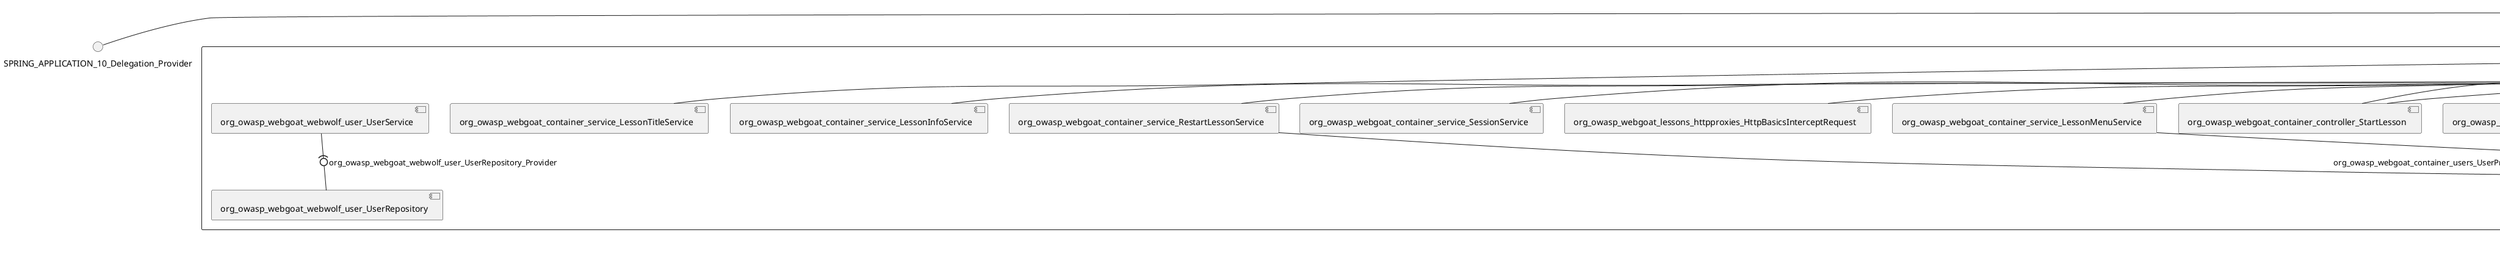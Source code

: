 @startuml
skinparam fixCircleLabelOverlapping true
skinparam componentStyle uml2
() SPRING_APPLICATION_10_Delegation_Provider
() SPRING_APPLICATION_11_Delegation_Provider
() SPRING_APPLICATION_12_Delegation_Provider
() SPRING_APPLICATION_13_Delegation_Provider
() SPRING_APPLICATION_14_Delegation_Provider
() SPRING_APPLICATION_15_Delegation_Provider
() SPRING_APPLICATION_16_Delegation_Provider
() SPRING_APPLICATION_2_Delegation_Provider
() SPRING_APPLICATION_3_Delegation_Provider
() SPRING_APPLICATION_4_Delegation_Provider
() SPRING_APPLICATION_5_Delegation_Provider
() SPRING_APPLICATION_6_Delegation_Provider
() SPRING_APPLICATION_7_Delegation_Provider
() SPRING_APPLICATION_8_Delegation_Provider
() SPRING_APPLICATION_9_Delegation_Provider
() SPRING_APPLICATION_BypassRestrictions_FieldRestrictions_POST_Delegation_Provider
() SPRING_APPLICATION_BypassRestrictions_frontendValidation_POST_Delegation_Provider
() SPRING_APPLICATION_ChromeDevTools_dummy_POST_Delegation_Provider
() SPRING_APPLICATION_ChromeDevTools_network_POST_Delegation_Provider
() SPRING_APPLICATION_CrossSiteScriptingStored_stored_xss_POST_Delegation_Provider
() SPRING_APPLICATION_CrossSiteScriptingStored_stored_xss_follow_up_POST_Delegation_Provider
() SPRING_APPLICATION_CrossSiteScripting_attack1_POST_Delegation_Provider
() SPRING_APPLICATION_CrossSiteScripting_attack3_POST_Delegation_Provider
() SPRING_APPLICATION_CrossSiteScripting_attack4_POST_Delegation_Provider
() SPRING_APPLICATION_CrossSiteScripting_attack5a_GET_Delegation_Provider
() SPRING_APPLICATION_CrossSiteScripting_attack6a_POST_Delegation_Provider
() SPRING_APPLICATION_CrossSiteScripting_dom_follow_up_POST_Delegation_Provider
() SPRING_APPLICATION_CrossSiteScripting_phone_home_xss_POST_Delegation_Provider
() SPRING_APPLICATION_CrossSiteScripting_quiz_GET_POST_Delegation_Provider
() SPRING_APPLICATION_Delegation_Provider
() SPRING_APPLICATION_GET_10_Delegation_Provider
() SPRING_APPLICATION_GET_11_Delegation_Provider
() SPRING_APPLICATION_GET_2_Delegation_Provider
() SPRING_APPLICATION_GET_3_Delegation_Provider
() SPRING_APPLICATION_GET_4_Delegation_Provider
() SPRING_APPLICATION_GET_5_Delegation_Provider
() SPRING_APPLICATION_GET_6_Delegation_Provider
() SPRING_APPLICATION_GET_7_Delegation_Provider
() SPRING_APPLICATION_GET_8_Delegation_Provider
() SPRING_APPLICATION_GET_9_Delegation_Provider
() SPRING_APPLICATION_GET_Delegation_Provider
() SPRING_APPLICATION_HtmlTampering_task_POST_Delegation_Provider
() SPRING_APPLICATION_HttpBasics_attack1_POST_Delegation_Provider
() SPRING_APPLICATION_HttpBasics_attack2_POST_Delegation_Provider
() SPRING_APPLICATION_IDOR_diff_attributes_POST_Delegation_Provider
() SPRING_APPLICATION_IDOR_login_POST_Delegation_Provider
() SPRING_APPLICATION_IDOR_profile_alt_path_POST_Delegation_Provider
() SPRING_APPLICATION_InsecureDeserialization_task_POST_Delegation_Provider
() SPRING_APPLICATION_InsecureLogin_Delegation_Provider
() SPRING_APPLICATION_JWT_decode_POST_Delegation_Provider
() SPRING_APPLICATION_JWT_jku_Delegation_Provider
() SPRING_APPLICATION_JWT_kid_Delegation_Provider
() SPRING_APPLICATION_JWT_quiz_GET_POST_Delegation_Provider
() SPRING_APPLICATION_JWT_refresh_Delegation_Provider
() SPRING_APPLICATION_JWT_secret_POST_Delegation_Provider
() SPRING_APPLICATION_JWT_votings_Delegation_Provider
() SPRING_APPLICATION_LogSpoofing_log_bleeding_POST_Delegation_Provider
() SPRING_APPLICATION_LogSpoofing_log_spoofing_POST_Delegation_Provider
() SPRING_APPLICATION_POST_10_Delegation_Provider
() SPRING_APPLICATION_POST_11_Delegation_Provider
() SPRING_APPLICATION_POST_12_Delegation_Provider
() SPRING_APPLICATION_POST_13_Delegation_Provider
() SPRING_APPLICATION_POST_14_Delegation_Provider
() SPRING_APPLICATION_POST_15_Delegation_Provider
() SPRING_APPLICATION_POST_16_Delegation_Provider
() SPRING_APPLICATION_POST_17_Delegation_Provider
() SPRING_APPLICATION_POST_18_Delegation_Provider
() SPRING_APPLICATION_POST_2_Delegation_Provider
() SPRING_APPLICATION_POST_3_Delegation_Provider
() SPRING_APPLICATION_POST_4_Delegation_Provider
() SPRING_APPLICATION_POST_5_Delegation_Provider
() SPRING_APPLICATION_POST_6_Delegation_Provider
() SPRING_APPLICATION_POST_7_Delegation_Provider
() SPRING_APPLICATION_POST_8_Delegation_Provider
() SPRING_APPLICATION_POST_9_Delegation_Provider
() SPRING_APPLICATION_POST_Delegation_Provider
() SPRING_APPLICATION_PUT_Delegation_Provider
() SPRING_APPLICATION_PasswordReset_ForgotPassword_create_password_reset_link_POST_Delegation_Provider
() SPRING_APPLICATION_PasswordReset_SecurityQuestions_POST_Delegation_Provider
() SPRING_APPLICATION_PasswordReset_reset_Delegation_Provider
() SPRING_APPLICATION_PasswordReset_simple_mail_reset_POST_Delegation_Provider
() SPRING_APPLICATION_PathTraversal_profile_picture_GET_Delegation_Provider
() SPRING_APPLICATION_PathTraversal_profile_picture_fix_GET_Delegation_Provider
() SPRING_APPLICATION_PathTraversal_profile_upload_POST_Delegation_Provider
() SPRING_APPLICATION_PathTraversal_profile_upload_fix_POST_Delegation_Provider
() SPRING_APPLICATION_PathTraversal_profile_upload_remove_user_input_POST_Delegation_Provider
() SPRING_APPLICATION_PathTraversal_random_POST_Delegation_Provider
() SPRING_APPLICATION_PathTraversal_random_picture_GET_Delegation_Provider
() SPRING_APPLICATION_PathTraversal_zip_slip_Delegation_Provider
() SPRING_APPLICATION_SSRF_task1_POST_Delegation_Provider
() SPRING_APPLICATION_SSRF_task2_POST_Delegation_Provider
() SPRING_APPLICATION_SecurePasswords_assignment_POST_Delegation_Provider
() SPRING_APPLICATION_SqlInjectionAdvanced_attack6a_POST_Delegation_Provider
() SPRING_APPLICATION_SqlInjectionAdvanced_attack6b_POST_Delegation_Provider
() SPRING_APPLICATION_SqlInjectionAdvanced_challenge_Login_POST_Delegation_Provider
() SPRING_APPLICATION_SqlInjectionAdvanced_challenge_PUT_Delegation_Provider
() SPRING_APPLICATION_SqlInjectionAdvanced_quiz_GET_POST_Delegation_Provider
() SPRING_APPLICATION_SqlInjectionMitigations_attack10a_POST_Delegation_Provider
() SPRING_APPLICATION_SqlInjectionMitigations_attack10b_POST_Delegation_Provider
() SPRING_APPLICATION_SqlInjectionMitigations_attack12a_POST_Delegation_Provider
() SPRING_APPLICATION_SqlInjectionMitigations_servers_GET_Delegation_Provider
() SPRING_APPLICATION_SqlInjection_assignment5a_POST_Delegation_Provider
() SPRING_APPLICATION_SqlInjection_assignment5b_POST_Delegation_Provider
() SPRING_APPLICATION_SqlInjection_attack10_POST_Delegation_Provider
() SPRING_APPLICATION_SqlInjection_attack2_POST_Delegation_Provider
() SPRING_APPLICATION_SqlInjection_attack3_POST_Delegation_Provider
() SPRING_APPLICATION_SqlInjection_attack4_POST_Delegation_Provider
() SPRING_APPLICATION_SqlInjection_attack5_POST_Delegation_Provider
() SPRING_APPLICATION_SqlInjection_attack8_POST_Delegation_Provider
() SPRING_APPLICATION_SqlInjection_attack9_POST_Delegation_Provider
() SPRING_APPLICATION_SqlOnlyInputValidationOnKeywords_attack_POST_Delegation_Provider
() SPRING_APPLICATION_SqlOnlyInputValidation_attack_POST_Delegation_Provider
() SPRING_APPLICATION_VulnerableComponents_attack1_POST_Delegation_Provider
() SPRING_APPLICATION_WebWolf_GET_Delegation_Provider
() SPRING_APPLICATION_WebWolf_landing_Delegation_Provider
() SPRING_APPLICATION_WebWolf_mail_Delegation_Provider
() SPRING_APPLICATION_challenge_1_POST_Delegation_Provider
() SPRING_APPLICATION_challenge_5_POST_Delegation_Provider
() SPRING_APPLICATION_challenge_7_Delegation_Provider
() SPRING_APPLICATION_challenge_8_Delegation_Provider
() SPRING_APPLICATION_challenge_logo_Delegation_Provider
() SPRING_APPLICATION_cia_quiz_GET_POST_Delegation_Provider
() SPRING_APPLICATION_clientSideFiltering_attack1_POST_Delegation_Provider
() SPRING_APPLICATION_clientSideFiltering_challenge_store_coupons_GET_Delegation_Provider
() SPRING_APPLICATION_clientSideFiltering_getItForFree_POST_Delegation_Provider
() SPRING_APPLICATION_clientSideFiltering_salaries_GET_Delegation_Provider
() SPRING_APPLICATION_crypto_encoding_basic_auth_POST_Delegation_Provider
() SPRING_APPLICATION_crypto_encoding_xor_POST_Delegation_Provider
() SPRING_APPLICATION_crypto_hashing_POST_Delegation_Provider
() SPRING_APPLICATION_crypto_secure_defaults_POST_Delegation_Provider
() SPRING_APPLICATION_crypto_signing_verify_POST_Delegation_Provider
() SPRING_APPLICATION_csrf_feedback_message_POST_Delegation_Provider
() SPRING_APPLICATION_csrf_review_POST_Delegation_Provider
() SPRING_APPLICATION_files_GET_Delegation_Provider
() SPRING_APPLICATION_fileupload_POST_Delegation_Provider
() SPRING_APPLICATION_jwt_Delegation_Provider
() SPRING_APPLICATION_landing_Delegation_Provider
() SPRING_APPLICATION_lesson_template_Delegation_Provider
() SPRING_APPLICATION_login_oauth_mvc_GET_Delegation_Provider
() SPRING_APPLICATION_mail_DELETE_GET_POST_Delegation_Provider
() SPRING_APPLICATION_register_mvc_POST_Delegation_Provider
() SPRING_APPLICATION_registration_GET_Delegation_Provider
() SPRING_APPLICATION_requests_GET_Delegation_Provider
() SPRING_APPLICATION_scoreboard_data_GET_Delegation_Provider
() SPRING_APPLICATION_server_directory_GET_Delegation_Provider
() SPRING_APPLICATION_service_debug_labels_mvc_Delegation_Provider
() SPRING_APPLICATION_service_lessonoverview_mvc_Delegation_Provider
() SPRING_APPLICATION_xxe_comments_GET_Delegation_Provider
rectangle System {
[org_owasp_webgoat_container_HammerHead] [[webgoat-webgoat.repository#_Sd4twmG_Ee-5mN5yDJq2sg]]
[org_owasp_webgoat_container_WebWolfRedirect] [[webgoat-webgoat.repository#_Sd4twmG_Ee-5mN5yDJq2sg]]
[org_owasp_webgoat_container_controller_StartLesson] [[webgoat-webgoat.repository#_Sd4twmG_Ee-5mN5yDJq2sg]]
[org_owasp_webgoat_container_controller_Welcome] [[webgoat-webgoat.repository#_Sd4twmG_Ee-5mN5yDJq2sg]]
[org_owasp_webgoat_container_i18n_PluginMessages_Provider] [[webgoat-webgoat.repository#_Sd4twmG_Ee-5mN5yDJq2sg]]
[org_owasp_webgoat_container_report_ReportCardController] [[webgoat-webgoat.repository#_Sd4twmG_Ee-5mN5yDJq2sg]]
[org_owasp_webgoat_container_service_EnvironmentService] [[webgoat-webgoat.repository#_Sd4twmG_Ee-5mN5yDJq2sg]]
[org_owasp_webgoat_container_service_HintService] [[webgoat-webgoat.repository#_Sd4twmG_Ee-5mN5yDJq2sg]]
[org_owasp_webgoat_container_service_LabelDebugService] [[webgoat-webgoat.repository#_Sd4twmG_Ee-5mN5yDJq2sg]]
[org_owasp_webgoat_container_service_LabelService] [[webgoat-webgoat.repository#_Sd4twmG_Ee-5mN5yDJq2sg]]
[org_owasp_webgoat_container_service_LessonInfoService] [[webgoat-webgoat.repository#_Sd4twmG_Ee-5mN5yDJq2sg]]
[org_owasp_webgoat_container_service_LessonMenuService] [[webgoat-webgoat.repository#_Sd4twmG_Ee-5mN5yDJq2sg]]
[org_owasp_webgoat_container_service_LessonProgressService] [[webgoat-webgoat.repository#_Sd4twmG_Ee-5mN5yDJq2sg]]
[org_owasp_webgoat_container_service_LessonTitleService] [[webgoat-webgoat.repository#_Sd4twmG_Ee-5mN5yDJq2sg]]
[org_owasp_webgoat_container_service_RestartLessonService] [[webgoat-webgoat.repository#_Sd4twmG_Ee-5mN5yDJq2sg]]
[org_owasp_webgoat_container_service_SessionService] [[webgoat-webgoat.repository#_Sd4twmG_Ee-5mN5yDJq2sg]]
[org_owasp_webgoat_container_session_UserSessionData_Provider] [[webgoat-webgoat.repository#_Sd4twmG_Ee-5mN5yDJq2sg]]
[org_owasp_webgoat_container_session_WebSession_Provider] [[webgoat-webgoat.repository#_Sd4twmG_Ee-5mN5yDJq2sg]]
[org_owasp_webgoat_container_users_RegistrationController] [[webgoat-webgoat.repository#_Sd4twmG_Ee-5mN5yDJq2sg]]
[org_owasp_webgoat_container_users_Scoreboard] [[webgoat-webgoat.repository#_Sd4twmG_Ee-5mN5yDJq2sg]]
[org_owasp_webgoat_container_users_UserProgressRepository] [[webgoat-webgoat.repository#_Sd4twmG_Ee-5mN5yDJq2sg]]
[org_owasp_webgoat_container_users_UserRepository] [[webgoat-webgoat.repository#_Sd4twmG_Ee-5mN5yDJq2sg]]
[org_owasp_webgoat_container_users_UserService] [[webgoat-webgoat.repository#_Sd4twmG_Ee-5mN5yDJq2sg]]
[org_owasp_webgoat_lessons_authbypass_VerifyAccount] [[webgoat-webgoat.repository#_Sd4twmG_Ee-5mN5yDJq2sg]]
[org_owasp_webgoat_lessons_bypassrestrictions_BypassRestrictionsFieldRestrictions] [[webgoat-webgoat.repository#_Sd4twmG_Ee-5mN5yDJq2sg]]
[org_owasp_webgoat_lessons_bypassrestrictions_BypassRestrictionsFrontendValidation] [[webgoat-webgoat.repository#_Sd4twmG_Ee-5mN5yDJq2sg]]
[org_owasp_webgoat_lessons_challenges_FlagController] [[webgoat-webgoat.repository#_Sd4twmG_Ee-5mN5yDJq2sg]]
[org_owasp_webgoat_lessons_challenges_challenge1_Assignment1] [[webgoat-webgoat.repository#_Sd4twmG_Ee-5mN5yDJq2sg]]
[org_owasp_webgoat_lessons_challenges_challenge1_ImageServlet] [[webgoat-webgoat.repository#_Sd4twmG_Ee-5mN5yDJq2sg]]
[org_owasp_webgoat_lessons_challenges_challenge5_Assignment5] [[webgoat-webgoat.repository#_Sd4twmG_Ee-5mN5yDJq2sg]]
[org_owasp_webgoat_lessons_challenges_challenge7_Assignment7] [[webgoat-webgoat.repository#_Sd4twmG_Ee-5mN5yDJq2sg]]
[org_owasp_webgoat_lessons_challenges_challenge8_Assignment8] [[webgoat-webgoat.repository#_Sd4twmG_Ee-5mN5yDJq2sg]]
[org_owasp_webgoat_lessons_chromedevtools_NetworkDummy] [[webgoat-webgoat.repository#_Sd4twmG_Ee-5mN5yDJq2sg]]
[org_owasp_webgoat_lessons_chromedevtools_NetworkLesson] [[webgoat-webgoat.repository#_Sd4twmG_Ee-5mN5yDJq2sg]]
[org_owasp_webgoat_lessons_cia_CIAQuiz] [[webgoat-webgoat.repository#_Sd4twmG_Ee-5mN5yDJq2sg]]
[org_owasp_webgoat_lessons_clientsidefiltering_ClientSideFilteringAssignment] [[webgoat-webgoat.repository#_Sd4twmG_Ee-5mN5yDJq2sg]]
[org_owasp_webgoat_lessons_clientsidefiltering_ClientSideFilteringFreeAssignment] [[webgoat-webgoat.repository#_Sd4twmG_Ee-5mN5yDJq2sg]]
[org_owasp_webgoat_lessons_clientsidefiltering_Salaries] [[webgoat-webgoat.repository#_Sd4twmG_Ee-5mN5yDJq2sg]]
[org_owasp_webgoat_lessons_clientsidefiltering_ShopEndpoint] [[webgoat-webgoat.repository#_Sd4twmG_Ee-5mN5yDJq2sg]]
[org_owasp_webgoat_lessons_cryptography_EncodingAssignment] [[webgoat-webgoat.repository#_Sd4twmG_Ee-5mN5yDJq2sg]]
[org_owasp_webgoat_lessons_cryptography_HashingAssignment] [[webgoat-webgoat.repository#_Sd4twmG_Ee-5mN5yDJq2sg]]
[org_owasp_webgoat_lessons_cryptography_SecureDefaultsAssignment] [[webgoat-webgoat.repository#_Sd4twmG_Ee-5mN5yDJq2sg]]
[org_owasp_webgoat_lessons_cryptography_SigningAssignment] [[webgoat-webgoat.repository#_Sd4twmG_Ee-5mN5yDJq2sg]]
[org_owasp_webgoat_lessons_cryptography_XOREncodingAssignment] [[webgoat-webgoat.repository#_Sd4twmG_Ee-5mN5yDJq2sg]]
[org_owasp_webgoat_lessons_csrf_CSRFConfirmFlag1] [[webgoat-webgoat.repository#_Sd4twmG_Ee-5mN5yDJq2sg]]
[org_owasp_webgoat_lessons_csrf_CSRFFeedback] [[webgoat-webgoat.repository#_Sd4twmG_Ee-5mN5yDJq2sg]]
[org_owasp_webgoat_lessons_csrf_CSRFGetFlag] [[webgoat-webgoat.repository#_Sd4twmG_Ee-5mN5yDJq2sg]]
[org_owasp_webgoat_lessons_csrf_CSRFLogin] [[webgoat-webgoat.repository#_Sd4twmG_Ee-5mN5yDJq2sg]]
[org_owasp_webgoat_lessons_csrf_ForgedReviews] [[webgoat-webgoat.repository#_Sd4twmG_Ee-5mN5yDJq2sg]]
[org_owasp_webgoat_lessons_csrf_ObjectMapper_Provider] [[webgoat-webgoat.repository#_Sd4twmG_Ee-5mN5yDJq2sg]]
[org_owasp_webgoat_lessons_deserialization_InsecureDeserializationTask] [[webgoat-webgoat.repository#_Sd4twmG_Ee-5mN5yDJq2sg]]
[org_owasp_webgoat_lessons_hijacksession_HijackSessionAssignment] [[webgoat-webgoat.repository#_Sd4twmG_Ee-5mN5yDJq2sg]]
[org_owasp_webgoat_lessons_hijacksession_cas_HijackSessionAuthenticationProvider] [[webgoat-webgoat.repository#_Sd4twmG_Ee-5mN5yDJq2sg]]
[org_owasp_webgoat_lessons_htmltampering_HtmlTamperingTask] [[webgoat-webgoat.repository#_Sd4twmG_Ee-5mN5yDJq2sg]]
[org_owasp_webgoat_lessons_httpbasics_HttpBasicsLesson] [[webgoat-webgoat.repository#_Sd4twmG_Ee-5mN5yDJq2sg]]
[org_owasp_webgoat_lessons_httpbasics_HttpBasicsQuiz] [[webgoat-webgoat.repository#_Sd4twmG_Ee-5mN5yDJq2sg]]
[org_owasp_webgoat_lessons_httpproxies_HttpBasicsInterceptRequest] [[webgoat-webgoat.repository#_Sd4twmG_Ee-5mN5yDJq2sg]]
[org_owasp_webgoat_lessons_idor_IDORDiffAttributes] [[webgoat-webgoat.repository#_Sd4twmG_Ee-5mN5yDJq2sg]]
[org_owasp_webgoat_lessons_idor_IDOREditOtherProfile] [[webgoat-webgoat.repository#_Sd4twmG_Ee-5mN5yDJq2sg]]
[org_owasp_webgoat_lessons_idor_IDORLogin] [[webgoat-webgoat.repository#_Sd4twmG_Ee-5mN5yDJq2sg]]
[org_owasp_webgoat_lessons_idor_IDORViewOtherProfile] [[webgoat-webgoat.repository#_Sd4twmG_Ee-5mN5yDJq2sg]]
[org_owasp_webgoat_lessons_idor_IDORViewOwnProfile] [[webgoat-webgoat.repository#_Sd4twmG_Ee-5mN5yDJq2sg]]
[org_owasp_webgoat_lessons_idor_IDORViewOwnProfileAltUrl] [[webgoat-webgoat.repository#_Sd4twmG_Ee-5mN5yDJq2sg]]
[org_owasp_webgoat_lessons_insecurelogin_InsecureLoginTask] [[webgoat-webgoat.repository#_Sd4twmG_Ee-5mN5yDJq2sg]]
[org_owasp_webgoat_lessons_jwt_JWTDecodeEndpoint] [[webgoat-webgoat.repository#_Sd4twmG_Ee-5mN5yDJq2sg]]
[org_owasp_webgoat_lessons_jwt_JWTQuiz] [[webgoat-webgoat.repository#_Sd4twmG_Ee-5mN5yDJq2sg]]
[org_owasp_webgoat_lessons_jwt_JWTRefreshEndpoint] [[webgoat-webgoat.repository#_Sd4twmG_Ee-5mN5yDJq2sg]]
[org_owasp_webgoat_lessons_jwt_JWTSecretKeyEndpoint] [[webgoat-webgoat.repository#_Sd4twmG_Ee-5mN5yDJq2sg]]
[org_owasp_webgoat_lessons_jwt_JWTVotesEndpoint] [[webgoat-webgoat.repository#_Sd4twmG_Ee-5mN5yDJq2sg]]
[org_owasp_webgoat_lessons_jwt_claimmisuse_JWTHeaderJKUEndpoint] [[webgoat-webgoat.repository#_Sd4twmG_Ee-5mN5yDJq2sg]]
[org_owasp_webgoat_lessons_jwt_claimmisuse_JWTHeaderKIDEndpoint] [[webgoat-webgoat.repository#_Sd4twmG_Ee-5mN5yDJq2sg]]
[org_owasp_webgoat_lessons_lessontemplate_SampleAttack] [[webgoat-webgoat.repository#_Sd4twmG_Ee-5mN5yDJq2sg]]
[org_owasp_webgoat_lessons_logging_LogBleedingTask] [[webgoat-webgoat.repository#_Sd4twmG_Ee-5mN5yDJq2sg]]
[org_owasp_webgoat_lessons_logging_LogSpoofingTask] [[webgoat-webgoat.repository#_Sd4twmG_Ee-5mN5yDJq2sg]]
[org_owasp_webgoat_lessons_missingac_MissingFunctionACHiddenMenus] [[webgoat-webgoat.repository#_Sd4twmG_Ee-5mN5yDJq2sg]]
[org_owasp_webgoat_lessons_missingac_MissingFunctionACUsers] [[webgoat-webgoat.repository#_Sd4twmG_Ee-5mN5yDJq2sg]]
[org_owasp_webgoat_lessons_missingac_MissingFunctionACYourHash] [[webgoat-webgoat.repository#_Sd4twmG_Ee-5mN5yDJq2sg]]
[org_owasp_webgoat_lessons_missingac_MissingFunctionACYourHashAdmin] [[webgoat-webgoat.repository#_Sd4twmG_Ee-5mN5yDJq2sg]]
[org_owasp_webgoat_lessons_passwordreset_QuestionsAssignment] [[webgoat-webgoat.repository#_Sd4twmG_Ee-5mN5yDJq2sg]]
[org_owasp_webgoat_lessons_passwordreset_ResetLinkAssignment] [[webgoat-webgoat.repository#_Sd4twmG_Ee-5mN5yDJq2sg]]
[org_owasp_webgoat_lessons_passwordreset_ResetLinkAssignmentForgotPassword] [[webgoat-webgoat.repository#_Sd4twmG_Ee-5mN5yDJq2sg]]
[org_owasp_webgoat_lessons_passwordreset_SecurityQuestionAssignment] [[webgoat-webgoat.repository#_Sd4twmG_Ee-5mN5yDJq2sg]]
[org_owasp_webgoat_lessons_passwordreset_SimpleMailAssignment] [[webgoat-webgoat.repository#_Sd4twmG_Ee-5mN5yDJq2sg]]
[org_owasp_webgoat_lessons_passwordreset_TriedQuestions] [[webgoat-webgoat.repository#_Sd4twmG_Ee-5mN5yDJq2sg]]
[org_owasp_webgoat_lessons_pathtraversal_ProfileUpload] [[webgoat-webgoat.repository#_Sd4twmG_Ee-5mN5yDJq2sg]]
[org_owasp_webgoat_lessons_pathtraversal_ProfileUploadFix] [[webgoat-webgoat.repository#_Sd4twmG_Ee-5mN5yDJq2sg]]
[org_owasp_webgoat_lessons_pathtraversal_ProfileUploadRemoveUserInput] [[webgoat-webgoat.repository#_Sd4twmG_Ee-5mN5yDJq2sg]]
[org_owasp_webgoat_lessons_pathtraversal_ProfileUploadRetrieval] [[webgoat-webgoat.repository#_Sd4twmG_Ee-5mN5yDJq2sg]]
[org_owasp_webgoat_lessons_pathtraversal_ProfileZipSlip] [[webgoat-webgoat.repository#_Sd4twmG_Ee-5mN5yDJq2sg]]
[org_owasp_webgoat_lessons_securepasswords_SecurePasswordsAssignment] [[webgoat-webgoat.repository#_Sd4twmG_Ee-5mN5yDJq2sg]]
[org_owasp_webgoat_lessons_spoofcookie_SpoofCookieAssignment] [[webgoat-webgoat.repository#_Sd4twmG_Ee-5mN5yDJq2sg]]
[org_owasp_webgoat_lessons_sqlinjection_advanced_SqlInjectionChallenge] [[webgoat-webgoat.repository#_Sd4twmG_Ee-5mN5yDJq2sg]]
[org_owasp_webgoat_lessons_sqlinjection_advanced_SqlInjectionChallengeLogin] [[webgoat-webgoat.repository#_Sd4twmG_Ee-5mN5yDJq2sg]]
[org_owasp_webgoat_lessons_sqlinjection_advanced_SqlInjectionLesson6a] [[webgoat-webgoat.repository#_Sd4twmG_Ee-5mN5yDJq2sg]]
[org_owasp_webgoat_lessons_sqlinjection_advanced_SqlInjectionLesson6b] [[webgoat-webgoat.repository#_Sd4twmG_Ee-5mN5yDJq2sg]]
[org_owasp_webgoat_lessons_sqlinjection_advanced_SqlInjectionQuiz] [[webgoat-webgoat.repository#_Sd4twmG_Ee-5mN5yDJq2sg]]
[org_owasp_webgoat_lessons_sqlinjection_introduction_SqlInjectionLesson10] [[webgoat-webgoat.repository#_Sd4twmG_Ee-5mN5yDJq2sg]]
[org_owasp_webgoat_lessons_sqlinjection_introduction_SqlInjectionLesson2] [[webgoat-webgoat.repository#_Sd4twmG_Ee-5mN5yDJq2sg]]
[org_owasp_webgoat_lessons_sqlinjection_introduction_SqlInjectionLesson3] [[webgoat-webgoat.repository#_Sd4twmG_Ee-5mN5yDJq2sg]]
[org_owasp_webgoat_lessons_sqlinjection_introduction_SqlInjectionLesson4] [[webgoat-webgoat.repository#_Sd4twmG_Ee-5mN5yDJq2sg]]
[org_owasp_webgoat_lessons_sqlinjection_introduction_SqlInjectionLesson5] [[webgoat-webgoat.repository#_Sd4twmG_Ee-5mN5yDJq2sg]]
[org_owasp_webgoat_lessons_sqlinjection_introduction_SqlInjectionLesson5a] [[webgoat-webgoat.repository#_Sd4twmG_Ee-5mN5yDJq2sg]]
[org_owasp_webgoat_lessons_sqlinjection_introduction_SqlInjectionLesson5b] [[webgoat-webgoat.repository#_Sd4twmG_Ee-5mN5yDJq2sg]]
[org_owasp_webgoat_lessons_sqlinjection_introduction_SqlInjectionLesson8] [[webgoat-webgoat.repository#_Sd4twmG_Ee-5mN5yDJq2sg]]
[org_owasp_webgoat_lessons_sqlinjection_introduction_SqlInjectionLesson9] [[webgoat-webgoat.repository#_Sd4twmG_Ee-5mN5yDJq2sg]]
[org_owasp_webgoat_lessons_sqlinjection_mitigation_Servers] [[webgoat-webgoat.repository#_Sd4twmG_Ee-5mN5yDJq2sg]]
[org_owasp_webgoat_lessons_sqlinjection_mitigation_SqlInjectionLesson10a] [[webgoat-webgoat.repository#_Sd4twmG_Ee-5mN5yDJq2sg]]
[org_owasp_webgoat_lessons_sqlinjection_mitigation_SqlInjectionLesson10b] [[webgoat-webgoat.repository#_Sd4twmG_Ee-5mN5yDJq2sg]]
[org_owasp_webgoat_lessons_sqlinjection_mitigation_SqlInjectionLesson13] [[webgoat-webgoat.repository#_Sd4twmG_Ee-5mN5yDJq2sg]]
[org_owasp_webgoat_lessons_sqlinjection_mitigation_SqlOnlyInputValidation] [[webgoat-webgoat.repository#_Sd4twmG_Ee-5mN5yDJq2sg]]
[org_owasp_webgoat_lessons_sqlinjection_mitigation_SqlOnlyInputValidationOnKeywords] [[webgoat-webgoat.repository#_Sd4twmG_Ee-5mN5yDJq2sg]]
[org_owasp_webgoat_lessons_ssrf_SSRFTask1] [[webgoat-webgoat.repository#_Sd4twmG_Ee-5mN5yDJq2sg]]
[org_owasp_webgoat_lessons_ssrf_SSRFTask2] [[webgoat-webgoat.repository#_Sd4twmG_Ee-5mN5yDJq2sg]]
[org_owasp_webgoat_lessons_vulnerablecomponents_VulnerableComponentsLesson] [[webgoat-webgoat.repository#_Sd4twmG_Ee-5mN5yDJq2sg]]
[org_owasp_webgoat_lessons_webwolfintroduction_LandingAssignment] [[webgoat-webgoat.repository#_Sd4twmG_Ee-5mN5yDJq2sg]]
[org_owasp_webgoat_lessons_webwolfintroduction_MailAssignment] [[webgoat-webgoat.repository#_Sd4twmG_Ee-5mN5yDJq2sg]]
[org_owasp_webgoat_lessons_xss_CrossSiteScriptingLesson1] [[webgoat-webgoat.repository#_Sd4twmG_Ee-5mN5yDJq2sg]]
[org_owasp_webgoat_lessons_xss_CrossSiteScriptingLesson3] [[webgoat-webgoat.repository#_Sd4twmG_Ee-5mN5yDJq2sg]]
[org_owasp_webgoat_lessons_xss_CrossSiteScriptingLesson4] [[webgoat-webgoat.repository#_Sd4twmG_Ee-5mN5yDJq2sg]]
[org_owasp_webgoat_lessons_xss_CrossSiteScriptingLesson5a] [[webgoat-webgoat.repository#_Sd4twmG_Ee-5mN5yDJq2sg]]
[org_owasp_webgoat_lessons_xss_CrossSiteScriptingLesson6a] [[webgoat-webgoat.repository#_Sd4twmG_Ee-5mN5yDJq2sg]]
[org_owasp_webgoat_lessons_xss_CrossSiteScriptingQuiz] [[webgoat-webgoat.repository#_Sd4twmG_Ee-5mN5yDJq2sg]]
[org_owasp_webgoat_lessons_xss_DOMCrossSiteScripting] [[webgoat-webgoat.repository#_Sd4twmG_Ee-5mN5yDJq2sg]]
[org_owasp_webgoat_lessons_xss_DOMCrossSiteScriptingVerifier] [[webgoat-webgoat.repository#_Sd4twmG_Ee-5mN5yDJq2sg]]
[org_owasp_webgoat_lessons_xss_stored_StoredCrossSiteScriptingVerifier] [[webgoat-webgoat.repository#_Sd4twmG_Ee-5mN5yDJq2sg]]
[org_owasp_webgoat_lessons_xss_stored_StoredXssComments] [[webgoat-webgoat.repository#_Sd4twmG_Ee-5mN5yDJq2sg]]
[org_owasp_webgoat_lessons_xxe_BlindSendFileAssignment] [[webgoat-webgoat.repository#_Sd4twmG_Ee-5mN5yDJq2sg]]
[org_owasp_webgoat_lessons_xxe_CommentsCache] [[webgoat-webgoat.repository#_Sd4twmG_Ee-5mN5yDJq2sg]]
[org_owasp_webgoat_lessons_xxe_CommentsEndpoint] [[webgoat-webgoat.repository#_Sd4twmG_Ee-5mN5yDJq2sg]]
[org_owasp_webgoat_lessons_xxe_ContentTypeAssignment] [[webgoat-webgoat.repository#_Sd4twmG_Ee-5mN5yDJq2sg]]
[org_owasp_webgoat_lessons_xxe_SimpleXXE] [[webgoat-webgoat.repository#_Sd4twmG_Ee-5mN5yDJq2sg]]
[org_owasp_webgoat_webwolf_FileServer] [[webgoat-webgoat.repository#_Sd4twmG_Ee-5mN5yDJq2sg]]
[org_owasp_webgoat_webwolf_jwt_JWTController] [[webgoat-webgoat.repository#_Sd4twmG_Ee-5mN5yDJq2sg]]
[org_owasp_webgoat_webwolf_mailbox_MailboxController] [[webgoat-webgoat.repository#_Sd4twmG_Ee-5mN5yDJq2sg]]
[org_owasp_webgoat_webwolf_mailbox_MailboxRepository] [[webgoat-webgoat.repository#_Sd4twmG_Ee-5mN5yDJq2sg]]
[org_owasp_webgoat_webwolf_requests_LandingPage] [[webgoat-webgoat.repository#_Sd4twmG_Ee-5mN5yDJq2sg]]
[org_owasp_webgoat_webwolf_requests_Requests] [[webgoat-webgoat.repository#_Sd4twmG_Ee-5mN5yDJq2sg]]
[org_owasp_webgoat_webwolf_user_UserRepository] [[webgoat-webgoat.repository#_Sd4twmG_Ee-5mN5yDJq2sg]]
[org_owasp_webgoat_webwolf_user_UserService] [[webgoat-webgoat.repository#_Sd4twmG_Ee-5mN5yDJq2sg]]
port SPRING_APPLICATION_10_Provider
SPRING_APPLICATION_10_Delegation_Provider - SPRING_APPLICATION_10_Provider
SPRING_APPLICATION_10_Provider - [org_owasp_webgoat_lessons_jwt_JWTSecretKeyEndpoint]
port SPRING_APPLICATION_11_Provider
SPRING_APPLICATION_11_Delegation_Provider - SPRING_APPLICATION_11_Provider
SPRING_APPLICATION_11_Provider - [org_owasp_webgoat_container_service_LessonTitleService]
port SPRING_APPLICATION_12_Provider
SPRING_APPLICATION_12_Delegation_Provider - SPRING_APPLICATION_12_Provider
SPRING_APPLICATION_12_Provider - [org_owasp_webgoat_lessons_cryptography_SigningAssignment]
port SPRING_APPLICATION_13_Provider
SPRING_APPLICATION_13_Delegation_Provider - SPRING_APPLICATION_13_Provider
SPRING_APPLICATION_13_Provider - [org_owasp_webgoat_lessons_cryptography_HashingAssignment]
port SPRING_APPLICATION_14_Provider
SPRING_APPLICATION_14_Delegation_Provider - SPRING_APPLICATION_14_Provider
SPRING_APPLICATION_14_Provider - [org_owasp_webgoat_container_service_LessonInfoService]
port SPRING_APPLICATION_15_Provider
SPRING_APPLICATION_15_Delegation_Provider - SPRING_APPLICATION_15_Provider
SPRING_APPLICATION_15_Provider - [org_owasp_webgoat_container_service_RestartLessonService]
port SPRING_APPLICATION_16_Provider
SPRING_APPLICATION_16_Delegation_Provider - SPRING_APPLICATION_16_Provider
SPRING_APPLICATION_16_Provider - [org_owasp_webgoat_container_service_SessionService]
port SPRING_APPLICATION_2_Provider
SPRING_APPLICATION_2_Delegation_Provider - SPRING_APPLICATION_2_Provider
SPRING_APPLICATION_2_Provider - [org_owasp_webgoat_container_service_LabelDebugService]
port SPRING_APPLICATION_3_Provider
SPRING_APPLICATION_3_Delegation_Provider - SPRING_APPLICATION_3_Provider
SPRING_APPLICATION_3_Provider - [org_owasp_webgoat_container_controller_StartLesson]
port SPRING_APPLICATION_4_Provider
SPRING_APPLICATION_4_Delegation_Provider - SPRING_APPLICATION_4_Provider
SPRING_APPLICATION_4_Provider - [org_owasp_webgoat_lessons_httpproxies_HttpBasicsInterceptRequest]
port SPRING_APPLICATION_5_Provider
SPRING_APPLICATION_5_Delegation_Provider - SPRING_APPLICATION_5_Provider
SPRING_APPLICATION_5_Provider - [org_owasp_webgoat_container_service_LessonMenuService]
port SPRING_APPLICATION_6_Provider
SPRING_APPLICATION_6_Delegation_Provider - SPRING_APPLICATION_6_Provider
SPRING_APPLICATION_6_Provider - [org_owasp_webgoat_lessons_xxe_SimpleXXE]
port SPRING_APPLICATION_7_Provider
SPRING_APPLICATION_7_Delegation_Provider - SPRING_APPLICATION_7_Provider
SPRING_APPLICATION_7_Provider - [org_owasp_webgoat_container_controller_StartLesson]
port SPRING_APPLICATION_8_Provider
SPRING_APPLICATION_8_Delegation_Provider - SPRING_APPLICATION_8_Provider
SPRING_APPLICATION_8_Provider - [org_owasp_webgoat_container_HammerHead]
port SPRING_APPLICATION_9_Provider
SPRING_APPLICATION_9_Delegation_Provider - SPRING_APPLICATION_9_Provider
SPRING_APPLICATION_9_Provider - [org_owasp_webgoat_webwolf_FileServer]
port SPRING_APPLICATION_BypassRestrictions_FieldRestrictions_POST_Provider
SPRING_APPLICATION_BypassRestrictions_FieldRestrictions_POST_Delegation_Provider - SPRING_APPLICATION_BypassRestrictions_FieldRestrictions_POST_Provider
SPRING_APPLICATION_BypassRestrictions_FieldRestrictions_POST_Provider - [org_owasp_webgoat_lessons_bypassrestrictions_BypassRestrictionsFieldRestrictions]
port SPRING_APPLICATION_BypassRestrictions_frontendValidation_POST_Provider
SPRING_APPLICATION_BypassRestrictions_frontendValidation_POST_Delegation_Provider - SPRING_APPLICATION_BypassRestrictions_frontendValidation_POST_Provider
SPRING_APPLICATION_BypassRestrictions_frontendValidation_POST_Provider - [org_owasp_webgoat_lessons_bypassrestrictions_BypassRestrictionsFrontendValidation]
port SPRING_APPLICATION_ChromeDevTools_dummy_POST_Provider
SPRING_APPLICATION_ChromeDevTools_dummy_POST_Delegation_Provider - SPRING_APPLICATION_ChromeDevTools_dummy_POST_Provider
SPRING_APPLICATION_ChromeDevTools_dummy_POST_Provider - [org_owasp_webgoat_lessons_chromedevtools_NetworkDummy]
port SPRING_APPLICATION_ChromeDevTools_network_POST_Provider
SPRING_APPLICATION_ChromeDevTools_network_POST_Delegation_Provider - SPRING_APPLICATION_ChromeDevTools_network_POST_Provider
SPRING_APPLICATION_ChromeDevTools_network_POST_Provider - [org_owasp_webgoat_lessons_chromedevtools_NetworkLesson]
port SPRING_APPLICATION_CrossSiteScriptingStored_stored_xss_POST_Provider
SPRING_APPLICATION_CrossSiteScriptingStored_stored_xss_POST_Delegation_Provider - SPRING_APPLICATION_CrossSiteScriptingStored_stored_xss_POST_Provider
SPRING_APPLICATION_CrossSiteScriptingStored_stored_xss_POST_Provider - [org_owasp_webgoat_lessons_xss_stored_StoredXssComments]
port SPRING_APPLICATION_CrossSiteScriptingStored_stored_xss_follow_up_POST_Provider
SPRING_APPLICATION_CrossSiteScriptingStored_stored_xss_follow_up_POST_Delegation_Provider - SPRING_APPLICATION_CrossSiteScriptingStored_stored_xss_follow_up_POST_Provider
SPRING_APPLICATION_CrossSiteScriptingStored_stored_xss_follow_up_POST_Provider - [org_owasp_webgoat_lessons_xss_stored_StoredCrossSiteScriptingVerifier]
port SPRING_APPLICATION_CrossSiteScripting_attack1_POST_Provider
SPRING_APPLICATION_CrossSiteScripting_attack1_POST_Delegation_Provider - SPRING_APPLICATION_CrossSiteScripting_attack1_POST_Provider
SPRING_APPLICATION_CrossSiteScripting_attack1_POST_Provider - [org_owasp_webgoat_lessons_xss_CrossSiteScriptingLesson1]
port SPRING_APPLICATION_CrossSiteScripting_attack3_POST_Provider
SPRING_APPLICATION_CrossSiteScripting_attack3_POST_Delegation_Provider - SPRING_APPLICATION_CrossSiteScripting_attack3_POST_Provider
SPRING_APPLICATION_CrossSiteScripting_attack3_POST_Provider - [org_owasp_webgoat_lessons_xss_CrossSiteScriptingLesson3]
port SPRING_APPLICATION_CrossSiteScripting_attack4_POST_Provider
SPRING_APPLICATION_CrossSiteScripting_attack4_POST_Delegation_Provider - SPRING_APPLICATION_CrossSiteScripting_attack4_POST_Provider
SPRING_APPLICATION_CrossSiteScripting_attack4_POST_Provider - [org_owasp_webgoat_lessons_xss_CrossSiteScriptingLesson4]
port SPRING_APPLICATION_CrossSiteScripting_attack5a_GET_Provider
SPRING_APPLICATION_CrossSiteScripting_attack5a_GET_Delegation_Provider - SPRING_APPLICATION_CrossSiteScripting_attack5a_GET_Provider
SPRING_APPLICATION_CrossSiteScripting_attack5a_GET_Provider - [org_owasp_webgoat_lessons_xss_CrossSiteScriptingLesson5a]
port SPRING_APPLICATION_CrossSiteScripting_attack6a_POST_Provider
SPRING_APPLICATION_CrossSiteScripting_attack6a_POST_Delegation_Provider - SPRING_APPLICATION_CrossSiteScripting_attack6a_POST_Provider
SPRING_APPLICATION_CrossSiteScripting_attack6a_POST_Provider - [org_owasp_webgoat_lessons_xss_CrossSiteScriptingLesson6a]
port SPRING_APPLICATION_CrossSiteScripting_dom_follow_up_POST_Provider
SPRING_APPLICATION_CrossSiteScripting_dom_follow_up_POST_Delegation_Provider - SPRING_APPLICATION_CrossSiteScripting_dom_follow_up_POST_Provider
SPRING_APPLICATION_CrossSiteScripting_dom_follow_up_POST_Provider - [org_owasp_webgoat_lessons_xss_DOMCrossSiteScriptingVerifier]
port SPRING_APPLICATION_CrossSiteScripting_phone_home_xss_POST_Provider
SPRING_APPLICATION_CrossSiteScripting_phone_home_xss_POST_Delegation_Provider - SPRING_APPLICATION_CrossSiteScripting_phone_home_xss_POST_Provider
SPRING_APPLICATION_CrossSiteScripting_phone_home_xss_POST_Provider - [org_owasp_webgoat_lessons_xss_DOMCrossSiteScripting]
port SPRING_APPLICATION_CrossSiteScripting_quiz_GET_POST_Provider
SPRING_APPLICATION_CrossSiteScripting_quiz_GET_POST_Delegation_Provider - SPRING_APPLICATION_CrossSiteScripting_quiz_GET_POST_Provider
SPRING_APPLICATION_CrossSiteScripting_quiz_GET_POST_Provider - [org_owasp_webgoat_lessons_xss_CrossSiteScriptingQuiz]
port SPRING_APPLICATION_Provider
SPRING_APPLICATION_Delegation_Provider - SPRING_APPLICATION_Provider
SPRING_APPLICATION_Provider - [org_owasp_webgoat_lessons_cryptography_HashingAssignment]
port SPRING_APPLICATION_GET_10_Provider
SPRING_APPLICATION_GET_10_Delegation_Provider - SPRING_APPLICATION_GET_10_Provider
SPRING_APPLICATION_GET_10_Provider - [org_owasp_webgoat_container_controller_Welcome]
port SPRING_APPLICATION_GET_11_Provider
SPRING_APPLICATION_GET_11_Delegation_Provider - SPRING_APPLICATION_GET_11_Provider
SPRING_APPLICATION_GET_11_Provider - [org_owasp_webgoat_lessons_spoofcookie_SpoofCookieAssignment]
port SPRING_APPLICATION_GET_2_Provider
SPRING_APPLICATION_GET_2_Delegation_Provider - SPRING_APPLICATION_GET_2_Provider
SPRING_APPLICATION_GET_2_Provider - [org_owasp_webgoat_lessons_missingac_MissingFunctionACUsers]
port SPRING_APPLICATION_GET_3_Provider
SPRING_APPLICATION_GET_3_Delegation_Provider - SPRING_APPLICATION_GET_3_Provider
SPRING_APPLICATION_GET_3_Provider - [org_owasp_webgoat_container_report_ReportCardController]
port SPRING_APPLICATION_GET_4_Provider
SPRING_APPLICATION_GET_4_Delegation_Provider - SPRING_APPLICATION_GET_4_Provider
SPRING_APPLICATION_GET_4_Provider - [org_owasp_webgoat_lessons_cryptography_EncodingAssignment]
port SPRING_APPLICATION_GET_5_Provider
SPRING_APPLICATION_GET_5_Delegation_Provider - SPRING_APPLICATION_GET_5_Provider
SPRING_APPLICATION_GET_5_Provider - [org_owasp_webgoat_lessons_idor_IDORViewOwnProfile]
port SPRING_APPLICATION_GET_6_Provider
SPRING_APPLICATION_GET_6_Delegation_Provider - SPRING_APPLICATION_GET_6_Provider
SPRING_APPLICATION_GET_6_Provider - [org_owasp_webgoat_container_service_LabelService]
port SPRING_APPLICATION_GET_7_Provider
SPRING_APPLICATION_GET_7_Delegation_Provider - SPRING_APPLICATION_GET_7_Provider
SPRING_APPLICATION_GET_7_Provider - [org_owasp_webgoat_lessons_idor_IDORViewOtherProfile]
port SPRING_APPLICATION_GET_8_Provider
SPRING_APPLICATION_GET_8_Delegation_Provider - SPRING_APPLICATION_GET_8_Provider
SPRING_APPLICATION_GET_8_Provider - [org_owasp_webgoat_lessons_xss_stored_StoredXssComments]
port SPRING_APPLICATION_GET_9_Provider
SPRING_APPLICATION_GET_9_Delegation_Provider - SPRING_APPLICATION_GET_9_Provider
SPRING_APPLICATION_GET_9_Provider - [org_owasp_webgoat_container_service_HintService]
port SPRING_APPLICATION_GET_Provider
SPRING_APPLICATION_GET_Delegation_Provider - SPRING_APPLICATION_GET_Provider
SPRING_APPLICATION_GET_Provider - [org_owasp_webgoat_lessons_csrf_ForgedReviews]
port SPRING_APPLICATION_HtmlTampering_task_POST_Provider
SPRING_APPLICATION_HtmlTampering_task_POST_Delegation_Provider - SPRING_APPLICATION_HtmlTampering_task_POST_Provider
SPRING_APPLICATION_HtmlTampering_task_POST_Provider - [org_owasp_webgoat_lessons_htmltampering_HtmlTamperingTask]
port SPRING_APPLICATION_HttpBasics_attack1_POST_Provider
SPRING_APPLICATION_HttpBasics_attack1_POST_Delegation_Provider - SPRING_APPLICATION_HttpBasics_attack1_POST_Provider
SPRING_APPLICATION_HttpBasics_attack1_POST_Provider - [org_owasp_webgoat_lessons_httpbasics_HttpBasicsLesson]
port SPRING_APPLICATION_HttpBasics_attack2_POST_Provider
SPRING_APPLICATION_HttpBasics_attack2_POST_Delegation_Provider - SPRING_APPLICATION_HttpBasics_attack2_POST_Provider
SPRING_APPLICATION_HttpBasics_attack2_POST_Provider - [org_owasp_webgoat_lessons_httpbasics_HttpBasicsQuiz]
port SPRING_APPLICATION_IDOR_diff_attributes_POST_Provider
SPRING_APPLICATION_IDOR_diff_attributes_POST_Delegation_Provider - SPRING_APPLICATION_IDOR_diff_attributes_POST_Provider
SPRING_APPLICATION_IDOR_diff_attributes_POST_Provider - [org_owasp_webgoat_lessons_idor_IDORDiffAttributes]
port SPRING_APPLICATION_IDOR_login_POST_Provider
SPRING_APPLICATION_IDOR_login_POST_Delegation_Provider - SPRING_APPLICATION_IDOR_login_POST_Provider
SPRING_APPLICATION_IDOR_login_POST_Provider - [org_owasp_webgoat_lessons_idor_IDORLogin]
port SPRING_APPLICATION_IDOR_profile_alt_path_POST_Provider
SPRING_APPLICATION_IDOR_profile_alt_path_POST_Delegation_Provider - SPRING_APPLICATION_IDOR_profile_alt_path_POST_Provider
SPRING_APPLICATION_IDOR_profile_alt_path_POST_Provider - [org_owasp_webgoat_lessons_idor_IDORViewOwnProfileAltUrl]
port SPRING_APPLICATION_InsecureDeserialization_task_POST_Provider
SPRING_APPLICATION_InsecureDeserialization_task_POST_Delegation_Provider - SPRING_APPLICATION_InsecureDeserialization_task_POST_Provider
SPRING_APPLICATION_InsecureDeserialization_task_POST_Provider - [org_owasp_webgoat_lessons_deserialization_InsecureDeserializationTask]
port SPRING_APPLICATION_InsecureLogin_Provider
SPRING_APPLICATION_InsecureLogin_Delegation_Provider - SPRING_APPLICATION_InsecureLogin_Provider
SPRING_APPLICATION_InsecureLogin_Provider - [org_owasp_webgoat_lessons_insecurelogin_InsecureLoginTask]
port SPRING_APPLICATION_JWT_decode_POST_Provider
SPRING_APPLICATION_JWT_decode_POST_Delegation_Provider - SPRING_APPLICATION_JWT_decode_POST_Provider
SPRING_APPLICATION_JWT_decode_POST_Provider - [org_owasp_webgoat_lessons_jwt_JWTDecodeEndpoint]
port SPRING_APPLICATION_JWT_jku_Provider
SPRING_APPLICATION_JWT_jku_Delegation_Provider - SPRING_APPLICATION_JWT_jku_Provider
SPRING_APPLICATION_JWT_jku_Provider - [org_owasp_webgoat_lessons_jwt_claimmisuse_JWTHeaderJKUEndpoint]
port SPRING_APPLICATION_JWT_kid_Provider
SPRING_APPLICATION_JWT_kid_Delegation_Provider - SPRING_APPLICATION_JWT_kid_Provider
SPRING_APPLICATION_JWT_kid_Provider - [org_owasp_webgoat_lessons_jwt_claimmisuse_JWTHeaderKIDEndpoint]
port SPRING_APPLICATION_JWT_quiz_GET_POST_Provider
SPRING_APPLICATION_JWT_quiz_GET_POST_Delegation_Provider - SPRING_APPLICATION_JWT_quiz_GET_POST_Provider
SPRING_APPLICATION_JWT_quiz_GET_POST_Provider - [org_owasp_webgoat_lessons_jwt_JWTQuiz]
port SPRING_APPLICATION_JWT_refresh_Provider
SPRING_APPLICATION_JWT_refresh_Delegation_Provider - SPRING_APPLICATION_JWT_refresh_Provider
SPRING_APPLICATION_JWT_refresh_Provider - [org_owasp_webgoat_lessons_jwt_JWTRefreshEndpoint]
port SPRING_APPLICATION_JWT_secret_POST_Provider
SPRING_APPLICATION_JWT_secret_POST_Delegation_Provider - SPRING_APPLICATION_JWT_secret_POST_Provider
SPRING_APPLICATION_JWT_secret_POST_Provider - [org_owasp_webgoat_lessons_jwt_JWTSecretKeyEndpoint]
port SPRING_APPLICATION_JWT_votings_Provider
SPRING_APPLICATION_JWT_votings_Delegation_Provider - SPRING_APPLICATION_JWT_votings_Provider
SPRING_APPLICATION_JWT_votings_Provider - [org_owasp_webgoat_lessons_jwt_JWTVotesEndpoint]
port SPRING_APPLICATION_LogSpoofing_log_bleeding_POST_Provider
SPRING_APPLICATION_LogSpoofing_log_bleeding_POST_Delegation_Provider - SPRING_APPLICATION_LogSpoofing_log_bleeding_POST_Provider
SPRING_APPLICATION_LogSpoofing_log_bleeding_POST_Provider - [org_owasp_webgoat_lessons_logging_LogBleedingTask]
port SPRING_APPLICATION_LogSpoofing_log_spoofing_POST_Provider
SPRING_APPLICATION_LogSpoofing_log_spoofing_POST_Delegation_Provider - SPRING_APPLICATION_LogSpoofing_log_spoofing_POST_Provider
SPRING_APPLICATION_LogSpoofing_log_spoofing_POST_Provider - [org_owasp_webgoat_lessons_logging_LogSpoofingTask]
port SPRING_APPLICATION_POST_10_Provider
SPRING_APPLICATION_POST_10_Delegation_Provider - SPRING_APPLICATION_POST_10_Provider
SPRING_APPLICATION_POST_10_Provider - [org_owasp_webgoat_lessons_chromedevtools_NetworkLesson]
port SPRING_APPLICATION_POST_11_Provider
SPRING_APPLICATION_POST_11_Delegation_Provider - SPRING_APPLICATION_POST_11_Provider
SPRING_APPLICATION_POST_11_Provider - [org_owasp_webgoat_lessons_missingac_MissingFunctionACYourHash]
port SPRING_APPLICATION_POST_12_Provider
SPRING_APPLICATION_POST_12_Delegation_Provider - SPRING_APPLICATION_POST_12_Provider
SPRING_APPLICATION_POST_12_Provider - [org_owasp_webgoat_lessons_passwordreset_QuestionsAssignment]
port SPRING_APPLICATION_POST_13_Provider
SPRING_APPLICATION_POST_13_Delegation_Provider - SPRING_APPLICATION_POST_13_Provider
SPRING_APPLICATION_POST_13_Provider - [org_owasp_webgoat_lessons_csrf_CSRFLogin]
port SPRING_APPLICATION_POST_14_Provider
SPRING_APPLICATION_POST_14_Delegation_Provider - SPRING_APPLICATION_POST_14_Provider
SPRING_APPLICATION_POST_14_Provider - [org_owasp_webgoat_lessons_missingac_MissingFunctionACUsers]
port SPRING_APPLICATION_POST_15_Provider
SPRING_APPLICATION_POST_15_Delegation_Provider - SPRING_APPLICATION_POST_15_Provider
SPRING_APPLICATION_POST_15_Provider - [org_owasp_webgoat_lessons_challenges_FlagController]
port SPRING_APPLICATION_POST_16_Provider
SPRING_APPLICATION_POST_16_Delegation_Provider - SPRING_APPLICATION_POST_16_Provider
SPRING_APPLICATION_POST_16_Provider - [org_owasp_webgoat_lessons_xxe_ContentTypeAssignment]
port SPRING_APPLICATION_POST_17_Provider
SPRING_APPLICATION_POST_17_Delegation_Provider - SPRING_APPLICATION_POST_17_Provider
SPRING_APPLICATION_POST_17_Provider - [org_owasp_webgoat_lessons_xxe_SimpleXXE]
port SPRING_APPLICATION_POST_18_Provider
SPRING_APPLICATION_POST_18_Delegation_Provider - SPRING_APPLICATION_POST_18_Provider
SPRING_APPLICATION_POST_18_Provider - [org_owasp_webgoat_lessons_missingac_MissingFunctionACHiddenMenus]
port SPRING_APPLICATION_POST_2_Provider
SPRING_APPLICATION_POST_2_Delegation_Provider - SPRING_APPLICATION_POST_2_Provider
SPRING_APPLICATION_POST_2_Provider - [org_owasp_webgoat_lessons_spoofcookie_SpoofCookieAssignment]
port SPRING_APPLICATION_POST_3_Provider
SPRING_APPLICATION_POST_3_Delegation_Provider - SPRING_APPLICATION_POST_3_Provider
SPRING_APPLICATION_POST_3_Provider - [org_owasp_webgoat_lessons_xxe_BlindSendFileAssignment]
port SPRING_APPLICATION_POST_4_Provider
SPRING_APPLICATION_POST_4_Delegation_Provider - SPRING_APPLICATION_POST_4_Provider
SPRING_APPLICATION_POST_4_Provider - [org_owasp_webgoat_lessons_csrf_CSRFFeedback]
port SPRING_APPLICATION_POST_5_Provider
SPRING_APPLICATION_POST_5_Delegation_Provider - SPRING_APPLICATION_POST_5_Provider
SPRING_APPLICATION_POST_5_Provider - [org_owasp_webgoat_lessons_hijacksession_HijackSessionAssignment]
port SPRING_APPLICATION_POST_6_Provider
SPRING_APPLICATION_POST_6_Delegation_Provider - SPRING_APPLICATION_POST_6_Provider
SPRING_APPLICATION_POST_6_Provider - [org_owasp_webgoat_lessons_authbypass_VerifyAccount]
port SPRING_APPLICATION_POST_7_Provider
SPRING_APPLICATION_POST_7_Delegation_Provider - SPRING_APPLICATION_POST_7_Provider
SPRING_APPLICATION_POST_7_Provider - [org_owasp_webgoat_lessons_missingac_MissingFunctionACYourHashAdmin]
port SPRING_APPLICATION_POST_8_Provider
SPRING_APPLICATION_POST_8_Delegation_Provider - SPRING_APPLICATION_POST_8_Provider
SPRING_APPLICATION_POST_8_Provider - [org_owasp_webgoat_lessons_passwordreset_SimpleMailAssignment]
port SPRING_APPLICATION_POST_9_Provider
SPRING_APPLICATION_POST_9_Delegation_Provider - SPRING_APPLICATION_POST_9_Provider
SPRING_APPLICATION_POST_9_Provider - [org_owasp_webgoat_lessons_csrf_CSRFConfirmFlag1]
port SPRING_APPLICATION_POST_Provider
SPRING_APPLICATION_POST_Delegation_Provider - SPRING_APPLICATION_POST_Provider
SPRING_APPLICATION_POST_Provider - [org_owasp_webgoat_lessons_csrf_CSRFGetFlag]
port SPRING_APPLICATION_PUT_Provider
SPRING_APPLICATION_PUT_Delegation_Provider - SPRING_APPLICATION_PUT_Provider
SPRING_APPLICATION_PUT_Provider - [org_owasp_webgoat_lessons_idor_IDOREditOtherProfile]
port SPRING_APPLICATION_PasswordReset_ForgotPassword_create_password_reset_link_POST_Provider
SPRING_APPLICATION_PasswordReset_ForgotPassword_create_password_reset_link_POST_Delegation_Provider - SPRING_APPLICATION_PasswordReset_ForgotPassword_create_password_reset_link_POST_Provider
SPRING_APPLICATION_PasswordReset_ForgotPassword_create_password_reset_link_POST_Provider - [org_owasp_webgoat_lessons_passwordreset_ResetLinkAssignmentForgotPassword]
port SPRING_APPLICATION_PasswordReset_SecurityQuestions_POST_Provider
SPRING_APPLICATION_PasswordReset_SecurityQuestions_POST_Delegation_Provider - SPRING_APPLICATION_PasswordReset_SecurityQuestions_POST_Provider
SPRING_APPLICATION_PasswordReset_SecurityQuestions_POST_Provider - [org_owasp_webgoat_lessons_passwordreset_SecurityQuestionAssignment]
port SPRING_APPLICATION_PasswordReset_reset_Provider
SPRING_APPLICATION_PasswordReset_reset_Delegation_Provider - SPRING_APPLICATION_PasswordReset_reset_Provider
SPRING_APPLICATION_PasswordReset_reset_Provider - [org_owasp_webgoat_lessons_passwordreset_ResetLinkAssignment]
port SPRING_APPLICATION_PasswordReset_simple_mail_reset_POST_Provider
SPRING_APPLICATION_PasswordReset_simple_mail_reset_POST_Delegation_Provider - SPRING_APPLICATION_PasswordReset_simple_mail_reset_POST_Provider
SPRING_APPLICATION_PasswordReset_simple_mail_reset_POST_Provider - [org_owasp_webgoat_lessons_passwordreset_SimpleMailAssignment]
port SPRING_APPLICATION_PathTraversal_profile_picture_GET_Provider
SPRING_APPLICATION_PathTraversal_profile_picture_GET_Delegation_Provider - SPRING_APPLICATION_PathTraversal_profile_picture_GET_Provider
SPRING_APPLICATION_PathTraversal_profile_picture_GET_Provider - [org_owasp_webgoat_lessons_pathtraversal_ProfileUpload]
port SPRING_APPLICATION_PathTraversal_profile_picture_fix_GET_Provider
SPRING_APPLICATION_PathTraversal_profile_picture_fix_GET_Delegation_Provider - SPRING_APPLICATION_PathTraversal_profile_picture_fix_GET_Provider
SPRING_APPLICATION_PathTraversal_profile_picture_fix_GET_Provider - [org_owasp_webgoat_lessons_pathtraversal_ProfileUploadFix]
port SPRING_APPLICATION_PathTraversal_profile_upload_POST_Provider
SPRING_APPLICATION_PathTraversal_profile_upload_POST_Delegation_Provider - SPRING_APPLICATION_PathTraversal_profile_upload_POST_Provider
SPRING_APPLICATION_PathTraversal_profile_upload_POST_Provider - [org_owasp_webgoat_lessons_pathtraversal_ProfileUpload]
port SPRING_APPLICATION_PathTraversal_profile_upload_fix_POST_Provider
SPRING_APPLICATION_PathTraversal_profile_upload_fix_POST_Delegation_Provider - SPRING_APPLICATION_PathTraversal_profile_upload_fix_POST_Provider
SPRING_APPLICATION_PathTraversal_profile_upload_fix_POST_Provider - [org_owasp_webgoat_lessons_pathtraversal_ProfileUploadFix]
port SPRING_APPLICATION_PathTraversal_profile_upload_remove_user_input_POST_Provider
SPRING_APPLICATION_PathTraversal_profile_upload_remove_user_input_POST_Delegation_Provider - SPRING_APPLICATION_PathTraversal_profile_upload_remove_user_input_POST_Provider
SPRING_APPLICATION_PathTraversal_profile_upload_remove_user_input_POST_Provider - [org_owasp_webgoat_lessons_pathtraversal_ProfileUploadRemoveUserInput]
port SPRING_APPLICATION_PathTraversal_random_POST_Provider
SPRING_APPLICATION_PathTraversal_random_POST_Delegation_Provider - SPRING_APPLICATION_PathTraversal_random_POST_Provider
SPRING_APPLICATION_PathTraversal_random_POST_Provider - [org_owasp_webgoat_lessons_pathtraversal_ProfileUploadRetrieval]
port SPRING_APPLICATION_PathTraversal_random_picture_GET_Provider
SPRING_APPLICATION_PathTraversal_random_picture_GET_Delegation_Provider - SPRING_APPLICATION_PathTraversal_random_picture_GET_Provider
SPRING_APPLICATION_PathTraversal_random_picture_GET_Provider - [org_owasp_webgoat_lessons_pathtraversal_ProfileUploadRetrieval]
port SPRING_APPLICATION_PathTraversal_zip_slip_Provider
SPRING_APPLICATION_PathTraversal_zip_slip_Delegation_Provider - SPRING_APPLICATION_PathTraversal_zip_slip_Provider
SPRING_APPLICATION_PathTraversal_zip_slip_Provider - [org_owasp_webgoat_lessons_pathtraversal_ProfileZipSlip]
port SPRING_APPLICATION_SSRF_task1_POST_Provider
SPRING_APPLICATION_SSRF_task1_POST_Delegation_Provider - SPRING_APPLICATION_SSRF_task1_POST_Provider
SPRING_APPLICATION_SSRF_task1_POST_Provider - [org_owasp_webgoat_lessons_ssrf_SSRFTask1]
port SPRING_APPLICATION_SSRF_task2_POST_Provider
SPRING_APPLICATION_SSRF_task2_POST_Delegation_Provider - SPRING_APPLICATION_SSRF_task2_POST_Provider
SPRING_APPLICATION_SSRF_task2_POST_Provider - [org_owasp_webgoat_lessons_ssrf_SSRFTask2]
port SPRING_APPLICATION_SecurePasswords_assignment_POST_Provider
SPRING_APPLICATION_SecurePasswords_assignment_POST_Delegation_Provider - SPRING_APPLICATION_SecurePasswords_assignment_POST_Provider
SPRING_APPLICATION_SecurePasswords_assignment_POST_Provider - [org_owasp_webgoat_lessons_securepasswords_SecurePasswordsAssignment]
port SPRING_APPLICATION_SqlInjectionAdvanced_attack6a_POST_Provider
SPRING_APPLICATION_SqlInjectionAdvanced_attack6a_POST_Delegation_Provider - SPRING_APPLICATION_SqlInjectionAdvanced_attack6a_POST_Provider
SPRING_APPLICATION_SqlInjectionAdvanced_attack6a_POST_Provider - [org_owasp_webgoat_lessons_sqlinjection_advanced_SqlInjectionLesson6a]
port SPRING_APPLICATION_SqlInjectionAdvanced_attack6b_POST_Provider
SPRING_APPLICATION_SqlInjectionAdvanced_attack6b_POST_Delegation_Provider - SPRING_APPLICATION_SqlInjectionAdvanced_attack6b_POST_Provider
SPRING_APPLICATION_SqlInjectionAdvanced_attack6b_POST_Provider - [org_owasp_webgoat_lessons_sqlinjection_advanced_SqlInjectionLesson6b]
port SPRING_APPLICATION_SqlInjectionAdvanced_challenge_Login_POST_Provider
SPRING_APPLICATION_SqlInjectionAdvanced_challenge_Login_POST_Delegation_Provider - SPRING_APPLICATION_SqlInjectionAdvanced_challenge_Login_POST_Provider
SPRING_APPLICATION_SqlInjectionAdvanced_challenge_Login_POST_Provider - [org_owasp_webgoat_lessons_sqlinjection_advanced_SqlInjectionChallengeLogin]
port SPRING_APPLICATION_SqlInjectionAdvanced_challenge_PUT_Provider
SPRING_APPLICATION_SqlInjectionAdvanced_challenge_PUT_Delegation_Provider - SPRING_APPLICATION_SqlInjectionAdvanced_challenge_PUT_Provider
SPRING_APPLICATION_SqlInjectionAdvanced_challenge_PUT_Provider - [org_owasp_webgoat_lessons_sqlinjection_advanced_SqlInjectionChallenge]
port SPRING_APPLICATION_SqlInjectionAdvanced_quiz_GET_POST_Provider
SPRING_APPLICATION_SqlInjectionAdvanced_quiz_GET_POST_Delegation_Provider - SPRING_APPLICATION_SqlInjectionAdvanced_quiz_GET_POST_Provider
SPRING_APPLICATION_SqlInjectionAdvanced_quiz_GET_POST_Provider - [org_owasp_webgoat_lessons_sqlinjection_advanced_SqlInjectionQuiz]
port SPRING_APPLICATION_SqlInjectionMitigations_attack10a_POST_Provider
SPRING_APPLICATION_SqlInjectionMitigations_attack10a_POST_Delegation_Provider - SPRING_APPLICATION_SqlInjectionMitigations_attack10a_POST_Provider
SPRING_APPLICATION_SqlInjectionMitigations_attack10a_POST_Provider - [org_owasp_webgoat_lessons_sqlinjection_mitigation_SqlInjectionLesson10a]
port SPRING_APPLICATION_SqlInjectionMitigations_attack10b_POST_Provider
SPRING_APPLICATION_SqlInjectionMitigations_attack10b_POST_Delegation_Provider - SPRING_APPLICATION_SqlInjectionMitigations_attack10b_POST_Provider
SPRING_APPLICATION_SqlInjectionMitigations_attack10b_POST_Provider - [org_owasp_webgoat_lessons_sqlinjection_mitigation_SqlInjectionLesson10b]
port SPRING_APPLICATION_SqlInjectionMitigations_attack12a_POST_Provider
SPRING_APPLICATION_SqlInjectionMitigations_attack12a_POST_Delegation_Provider - SPRING_APPLICATION_SqlInjectionMitigations_attack12a_POST_Provider
SPRING_APPLICATION_SqlInjectionMitigations_attack12a_POST_Provider - [org_owasp_webgoat_lessons_sqlinjection_mitigation_SqlInjectionLesson13]
port SPRING_APPLICATION_SqlInjectionMitigations_servers_GET_Provider
SPRING_APPLICATION_SqlInjectionMitigations_servers_GET_Delegation_Provider - SPRING_APPLICATION_SqlInjectionMitigations_servers_GET_Provider
SPRING_APPLICATION_SqlInjectionMitigations_servers_GET_Provider - [org_owasp_webgoat_lessons_sqlinjection_mitigation_Servers]
port SPRING_APPLICATION_SqlInjection_assignment5a_POST_Provider
SPRING_APPLICATION_SqlInjection_assignment5a_POST_Delegation_Provider - SPRING_APPLICATION_SqlInjection_assignment5a_POST_Provider
SPRING_APPLICATION_SqlInjection_assignment5a_POST_Provider - [org_owasp_webgoat_lessons_sqlinjection_introduction_SqlInjectionLesson5a]
port SPRING_APPLICATION_SqlInjection_assignment5b_POST_Provider
SPRING_APPLICATION_SqlInjection_assignment5b_POST_Delegation_Provider - SPRING_APPLICATION_SqlInjection_assignment5b_POST_Provider
SPRING_APPLICATION_SqlInjection_assignment5b_POST_Provider - [org_owasp_webgoat_lessons_sqlinjection_introduction_SqlInjectionLesson5b]
port SPRING_APPLICATION_SqlInjection_attack10_POST_Provider
SPRING_APPLICATION_SqlInjection_attack10_POST_Delegation_Provider - SPRING_APPLICATION_SqlInjection_attack10_POST_Provider
SPRING_APPLICATION_SqlInjection_attack10_POST_Provider - [org_owasp_webgoat_lessons_sqlinjection_introduction_SqlInjectionLesson10]
port SPRING_APPLICATION_SqlInjection_attack2_POST_Provider
SPRING_APPLICATION_SqlInjection_attack2_POST_Delegation_Provider - SPRING_APPLICATION_SqlInjection_attack2_POST_Provider
SPRING_APPLICATION_SqlInjection_attack2_POST_Provider - [org_owasp_webgoat_lessons_sqlinjection_introduction_SqlInjectionLesson2]
port SPRING_APPLICATION_SqlInjection_attack3_POST_Provider
SPRING_APPLICATION_SqlInjection_attack3_POST_Delegation_Provider - SPRING_APPLICATION_SqlInjection_attack3_POST_Provider
SPRING_APPLICATION_SqlInjection_attack3_POST_Provider - [org_owasp_webgoat_lessons_sqlinjection_introduction_SqlInjectionLesson3]
port SPRING_APPLICATION_SqlInjection_attack4_POST_Provider
SPRING_APPLICATION_SqlInjection_attack4_POST_Delegation_Provider - SPRING_APPLICATION_SqlInjection_attack4_POST_Provider
SPRING_APPLICATION_SqlInjection_attack4_POST_Provider - [org_owasp_webgoat_lessons_sqlinjection_introduction_SqlInjectionLesson4]
port SPRING_APPLICATION_SqlInjection_attack5_POST_Provider
SPRING_APPLICATION_SqlInjection_attack5_POST_Delegation_Provider - SPRING_APPLICATION_SqlInjection_attack5_POST_Provider
SPRING_APPLICATION_SqlInjection_attack5_POST_Provider - [org_owasp_webgoat_lessons_sqlinjection_introduction_SqlInjectionLesson5]
port SPRING_APPLICATION_SqlInjection_attack8_POST_Provider
SPRING_APPLICATION_SqlInjection_attack8_POST_Delegation_Provider - SPRING_APPLICATION_SqlInjection_attack8_POST_Provider
SPRING_APPLICATION_SqlInjection_attack8_POST_Provider - [org_owasp_webgoat_lessons_sqlinjection_introduction_SqlInjectionLesson8]
port SPRING_APPLICATION_SqlInjection_attack9_POST_Provider
SPRING_APPLICATION_SqlInjection_attack9_POST_Delegation_Provider - SPRING_APPLICATION_SqlInjection_attack9_POST_Provider
SPRING_APPLICATION_SqlInjection_attack9_POST_Provider - [org_owasp_webgoat_lessons_sqlinjection_introduction_SqlInjectionLesson9]
port SPRING_APPLICATION_SqlOnlyInputValidationOnKeywords_attack_POST_Provider
SPRING_APPLICATION_SqlOnlyInputValidationOnKeywords_attack_POST_Delegation_Provider - SPRING_APPLICATION_SqlOnlyInputValidationOnKeywords_attack_POST_Provider
SPRING_APPLICATION_SqlOnlyInputValidationOnKeywords_attack_POST_Provider - [org_owasp_webgoat_lessons_sqlinjection_mitigation_SqlOnlyInputValidationOnKeywords]
port SPRING_APPLICATION_SqlOnlyInputValidation_attack_POST_Provider
SPRING_APPLICATION_SqlOnlyInputValidation_attack_POST_Delegation_Provider - SPRING_APPLICATION_SqlOnlyInputValidation_attack_POST_Provider
SPRING_APPLICATION_SqlOnlyInputValidation_attack_POST_Provider - [org_owasp_webgoat_lessons_sqlinjection_mitigation_SqlOnlyInputValidation]
port SPRING_APPLICATION_VulnerableComponents_attack1_POST_Provider
SPRING_APPLICATION_VulnerableComponents_attack1_POST_Delegation_Provider - SPRING_APPLICATION_VulnerableComponents_attack1_POST_Provider
SPRING_APPLICATION_VulnerableComponents_attack1_POST_Provider - [org_owasp_webgoat_lessons_vulnerablecomponents_VulnerableComponentsLesson]
port SPRING_APPLICATION_WebWolf_GET_Provider
SPRING_APPLICATION_WebWolf_GET_Delegation_Provider - SPRING_APPLICATION_WebWolf_GET_Provider
SPRING_APPLICATION_WebWolf_GET_Provider - [org_owasp_webgoat_container_WebWolfRedirect]
port SPRING_APPLICATION_WebWolf_landing_Provider
SPRING_APPLICATION_WebWolf_landing_Delegation_Provider - SPRING_APPLICATION_WebWolf_landing_Provider
SPRING_APPLICATION_WebWolf_landing_Provider - [org_owasp_webgoat_lessons_webwolfintroduction_LandingAssignment]
port SPRING_APPLICATION_WebWolf_mail_Provider
SPRING_APPLICATION_WebWolf_mail_Delegation_Provider - SPRING_APPLICATION_WebWolf_mail_Provider
SPRING_APPLICATION_WebWolf_mail_Provider - [org_owasp_webgoat_lessons_webwolfintroduction_MailAssignment]
port SPRING_APPLICATION_challenge_1_POST_Provider
SPRING_APPLICATION_challenge_1_POST_Delegation_Provider - SPRING_APPLICATION_challenge_1_POST_Provider
SPRING_APPLICATION_challenge_1_POST_Provider - [org_owasp_webgoat_lessons_challenges_challenge1_Assignment1]
port SPRING_APPLICATION_challenge_5_POST_Provider
SPRING_APPLICATION_challenge_5_POST_Delegation_Provider - SPRING_APPLICATION_challenge_5_POST_Provider
SPRING_APPLICATION_challenge_5_POST_Provider - [org_owasp_webgoat_lessons_challenges_challenge5_Assignment5]
port SPRING_APPLICATION_challenge_7_Provider
SPRING_APPLICATION_challenge_7_Delegation_Provider - SPRING_APPLICATION_challenge_7_Provider
SPRING_APPLICATION_challenge_7_Provider - [org_owasp_webgoat_lessons_challenges_challenge7_Assignment7]
port SPRING_APPLICATION_challenge_8_Provider
SPRING_APPLICATION_challenge_8_Delegation_Provider - SPRING_APPLICATION_challenge_8_Provider
SPRING_APPLICATION_challenge_8_Provider - [org_owasp_webgoat_lessons_challenges_challenge8_Assignment8]
port SPRING_APPLICATION_challenge_logo_Provider
SPRING_APPLICATION_challenge_logo_Delegation_Provider - SPRING_APPLICATION_challenge_logo_Provider
SPRING_APPLICATION_challenge_logo_Provider - [org_owasp_webgoat_lessons_challenges_challenge1_ImageServlet]
port SPRING_APPLICATION_cia_quiz_GET_POST_Provider
SPRING_APPLICATION_cia_quiz_GET_POST_Delegation_Provider - SPRING_APPLICATION_cia_quiz_GET_POST_Provider
SPRING_APPLICATION_cia_quiz_GET_POST_Provider - [org_owasp_webgoat_lessons_cia_CIAQuiz]
port SPRING_APPLICATION_clientSideFiltering_attack1_POST_Provider
SPRING_APPLICATION_clientSideFiltering_attack1_POST_Delegation_Provider - SPRING_APPLICATION_clientSideFiltering_attack1_POST_Provider
SPRING_APPLICATION_clientSideFiltering_attack1_POST_Provider - [org_owasp_webgoat_lessons_clientsidefiltering_ClientSideFilteringAssignment]
port SPRING_APPLICATION_clientSideFiltering_challenge_store_coupons_GET_Provider
SPRING_APPLICATION_clientSideFiltering_challenge_store_coupons_GET_Delegation_Provider - SPRING_APPLICATION_clientSideFiltering_challenge_store_coupons_GET_Provider
SPRING_APPLICATION_clientSideFiltering_challenge_store_coupons_GET_Provider - [org_owasp_webgoat_lessons_clientsidefiltering_ShopEndpoint]
port SPRING_APPLICATION_clientSideFiltering_getItForFree_POST_Provider
SPRING_APPLICATION_clientSideFiltering_getItForFree_POST_Delegation_Provider - SPRING_APPLICATION_clientSideFiltering_getItForFree_POST_Provider
SPRING_APPLICATION_clientSideFiltering_getItForFree_POST_Provider - [org_owasp_webgoat_lessons_clientsidefiltering_ClientSideFilteringFreeAssignment]
port SPRING_APPLICATION_clientSideFiltering_salaries_GET_Provider
SPRING_APPLICATION_clientSideFiltering_salaries_GET_Delegation_Provider - SPRING_APPLICATION_clientSideFiltering_salaries_GET_Provider
SPRING_APPLICATION_clientSideFiltering_salaries_GET_Provider - [org_owasp_webgoat_lessons_clientsidefiltering_Salaries]
port SPRING_APPLICATION_crypto_encoding_basic_auth_POST_Provider
SPRING_APPLICATION_crypto_encoding_basic_auth_POST_Delegation_Provider - SPRING_APPLICATION_crypto_encoding_basic_auth_POST_Provider
SPRING_APPLICATION_crypto_encoding_basic_auth_POST_Provider - [org_owasp_webgoat_lessons_cryptography_EncodingAssignment]
port SPRING_APPLICATION_crypto_encoding_xor_POST_Provider
SPRING_APPLICATION_crypto_encoding_xor_POST_Delegation_Provider - SPRING_APPLICATION_crypto_encoding_xor_POST_Provider
SPRING_APPLICATION_crypto_encoding_xor_POST_Provider - [org_owasp_webgoat_lessons_cryptography_XOREncodingAssignment]
port SPRING_APPLICATION_crypto_hashing_POST_Provider
SPRING_APPLICATION_crypto_hashing_POST_Delegation_Provider - SPRING_APPLICATION_crypto_hashing_POST_Provider
SPRING_APPLICATION_crypto_hashing_POST_Provider - [org_owasp_webgoat_lessons_cryptography_HashingAssignment]
port SPRING_APPLICATION_crypto_secure_defaults_POST_Provider
SPRING_APPLICATION_crypto_secure_defaults_POST_Delegation_Provider - SPRING_APPLICATION_crypto_secure_defaults_POST_Provider
SPRING_APPLICATION_crypto_secure_defaults_POST_Provider - [org_owasp_webgoat_lessons_cryptography_SecureDefaultsAssignment]
port SPRING_APPLICATION_crypto_signing_verify_POST_Provider
SPRING_APPLICATION_crypto_signing_verify_POST_Delegation_Provider - SPRING_APPLICATION_crypto_signing_verify_POST_Provider
SPRING_APPLICATION_crypto_signing_verify_POST_Provider - [org_owasp_webgoat_lessons_cryptography_SigningAssignment]
port SPRING_APPLICATION_csrf_feedback_message_POST_Provider
SPRING_APPLICATION_csrf_feedback_message_POST_Delegation_Provider - SPRING_APPLICATION_csrf_feedback_message_POST_Provider
SPRING_APPLICATION_csrf_feedback_message_POST_Provider - [org_owasp_webgoat_lessons_csrf_CSRFFeedback]
port SPRING_APPLICATION_csrf_review_POST_Provider
SPRING_APPLICATION_csrf_review_POST_Delegation_Provider - SPRING_APPLICATION_csrf_review_POST_Provider
SPRING_APPLICATION_csrf_review_POST_Provider - [org_owasp_webgoat_lessons_csrf_ForgedReviews]
port SPRING_APPLICATION_files_GET_Provider
SPRING_APPLICATION_files_GET_Delegation_Provider - SPRING_APPLICATION_files_GET_Provider
SPRING_APPLICATION_files_GET_Provider - [org_owasp_webgoat_webwolf_FileServer]
port SPRING_APPLICATION_fileupload_POST_Provider
SPRING_APPLICATION_fileupload_POST_Delegation_Provider - SPRING_APPLICATION_fileupload_POST_Provider
SPRING_APPLICATION_fileupload_POST_Provider - [org_owasp_webgoat_webwolf_FileServer]
port SPRING_APPLICATION_jwt_Provider
SPRING_APPLICATION_jwt_Delegation_Provider - SPRING_APPLICATION_jwt_Provider
SPRING_APPLICATION_jwt_Provider - [org_owasp_webgoat_webwolf_jwt_JWTController]
port SPRING_APPLICATION_landing_Provider
SPRING_APPLICATION_landing_Delegation_Provider - SPRING_APPLICATION_landing_Provider
SPRING_APPLICATION_landing_Provider - [org_owasp_webgoat_webwolf_requests_LandingPage]
port SPRING_APPLICATION_lesson_template_Provider
SPRING_APPLICATION_lesson_template_Delegation_Provider - SPRING_APPLICATION_lesson_template_Provider
SPRING_APPLICATION_lesson_template_Provider - [org_owasp_webgoat_lessons_lessontemplate_SampleAttack]
port SPRING_APPLICATION_login_oauth_mvc_GET_Provider
SPRING_APPLICATION_login_oauth_mvc_GET_Delegation_Provider - SPRING_APPLICATION_login_oauth_mvc_GET_Provider
SPRING_APPLICATION_login_oauth_mvc_GET_Provider - [org_owasp_webgoat_container_users_RegistrationController]
port SPRING_APPLICATION_mail_DELETE_GET_POST_Provider
SPRING_APPLICATION_mail_DELETE_GET_POST_Delegation_Provider - SPRING_APPLICATION_mail_DELETE_GET_POST_Provider
SPRING_APPLICATION_mail_DELETE_GET_POST_Provider - [org_owasp_webgoat_webwolf_mailbox_MailboxController]
port SPRING_APPLICATION_register_mvc_POST_Provider
SPRING_APPLICATION_register_mvc_POST_Delegation_Provider - SPRING_APPLICATION_register_mvc_POST_Provider
SPRING_APPLICATION_register_mvc_POST_Provider - [org_owasp_webgoat_container_users_RegistrationController]
port SPRING_APPLICATION_registration_GET_Provider
SPRING_APPLICATION_registration_GET_Delegation_Provider - SPRING_APPLICATION_registration_GET_Provider
SPRING_APPLICATION_registration_GET_Provider - [org_owasp_webgoat_container_users_RegistrationController]
port SPRING_APPLICATION_requests_GET_Provider
SPRING_APPLICATION_requests_GET_Delegation_Provider - SPRING_APPLICATION_requests_GET_Provider
SPRING_APPLICATION_requests_GET_Provider - [org_owasp_webgoat_webwolf_requests_Requests]
port SPRING_APPLICATION_scoreboard_data_GET_Provider
SPRING_APPLICATION_scoreboard_data_GET_Delegation_Provider - SPRING_APPLICATION_scoreboard_data_GET_Provider
SPRING_APPLICATION_scoreboard_data_GET_Provider - [org_owasp_webgoat_container_users_Scoreboard]
port SPRING_APPLICATION_server_directory_GET_Provider
SPRING_APPLICATION_server_directory_GET_Delegation_Provider - SPRING_APPLICATION_server_directory_GET_Provider
SPRING_APPLICATION_server_directory_GET_Provider - [org_owasp_webgoat_container_service_EnvironmentService]
port SPRING_APPLICATION_service_debug_labels_mvc_Provider
SPRING_APPLICATION_service_debug_labels_mvc_Delegation_Provider - SPRING_APPLICATION_service_debug_labels_mvc_Provider
SPRING_APPLICATION_service_debug_labels_mvc_Provider - [org_owasp_webgoat_container_service_LabelDebugService]
port SPRING_APPLICATION_service_lessonoverview_mvc_Provider
SPRING_APPLICATION_service_lessonoverview_mvc_Delegation_Provider - SPRING_APPLICATION_service_lessonoverview_mvc_Provider
SPRING_APPLICATION_service_lessonoverview_mvc_Provider - [org_owasp_webgoat_container_service_LessonProgressService]
port SPRING_APPLICATION_xxe_comments_GET_Provider
SPRING_APPLICATION_xxe_comments_GET_Delegation_Provider - SPRING_APPLICATION_xxe_comments_GET_Provider
SPRING_APPLICATION_xxe_comments_GET_Provider - [org_owasp_webgoat_lessons_xxe_CommentsEndpoint]
[org_owasp_webgoat_lessons_csrf_CSRFGetFlag] -(0- [org_owasp_webgoat_container_i18n_PluginMessages_Provider] : org_owasp_webgoat_container_i18n_PluginMessages_Provider
[org_owasp_webgoat_lessons_idor_IDOREditOtherProfile] -(0- [org_owasp_webgoat_container_session_UserSessionData_Provider] : org_owasp_webgoat_container_session_UserSessionData_Provider
[org_owasp_webgoat_lessons_csrf_CSRFGetFlag] -(0- [org_owasp_webgoat_container_session_UserSessionData_Provider] : org_owasp_webgoat_container_session_UserSessionData_Provider
[org_owasp_webgoat_lessons_xss_CrossSiteScriptingLesson5a] -(0- [org_owasp_webgoat_container_session_UserSessionData_Provider] : org_owasp_webgoat_container_session_UserSessionData_Provider
[org_owasp_webgoat_lessons_idor_IDORViewOwnProfile] -(0- [org_owasp_webgoat_container_session_UserSessionData_Provider] : org_owasp_webgoat_container_session_UserSessionData_Provider
[org_owasp_webgoat_lessons_lessontemplate_SampleAttack] -(0- [org_owasp_webgoat_container_session_UserSessionData_Provider] : org_owasp_webgoat_container_session_UserSessionData_Provider
[org_owasp_webgoat_lessons_csrf_CSRFFeedback] -(0- [org_owasp_webgoat_container_session_UserSessionData_Provider] : org_owasp_webgoat_container_session_UserSessionData_Provider
[org_owasp_webgoat_lessons_idor_IDORViewOwnProfileAltUrl] -(0- [org_owasp_webgoat_container_session_UserSessionData_Provider] : org_owasp_webgoat_container_session_UserSessionData_Provider
[org_owasp_webgoat_lessons_csrf_CSRFConfirmFlag1] -(0- [org_owasp_webgoat_container_session_UserSessionData_Provider] : org_owasp_webgoat_container_session_UserSessionData_Provider
[org_owasp_webgoat_lessons_authbypass_VerifyAccount] -(0- [org_owasp_webgoat_container_session_UserSessionData_Provider] : org_owasp_webgoat_container_session_UserSessionData_Provider
[org_owasp_webgoat_lessons_idor_IDORViewOtherProfile] -(0- [org_owasp_webgoat_container_session_UserSessionData_Provider] : org_owasp_webgoat_container_session_UserSessionData_Provider
[org_owasp_webgoat_lessons_xss_CrossSiteScriptingLesson6a] -(0- [org_owasp_webgoat_container_session_UserSessionData_Provider] : org_owasp_webgoat_container_session_UserSessionData_Provider
[org_owasp_webgoat_lessons_xxe_ContentTypeAssignment] -(0- [org_owasp_webgoat_container_session_WebSession_Provider] : org_owasp_webgoat_container_session_WebSession_Provider
[org_owasp_webgoat_lessons_xss_stored_StoredXssComments] -(0- [org_owasp_webgoat_container_session_WebSession_Provider] : org_owasp_webgoat_container_session_WebSession_Provider
[org_owasp_webgoat_lessons_authbypass_VerifyAccount] -(0- [org_owasp_webgoat_container_session_WebSession_Provider] : org_owasp_webgoat_container_session_WebSession_Provider
[org_owasp_webgoat_lessons_csrf_ForgedReviews] -(0- [org_owasp_webgoat_container_session_WebSession_Provider] : org_owasp_webgoat_container_session_WebSession_Provider
[org_owasp_webgoat_container_service_LessonMenuService] -(0- [org_owasp_webgoat_container_users_UserProgressRepository] : org_owasp_webgoat_container_users_UserProgressRepository_Provider
[org_owasp_webgoat_container_users_Scoreboard] -(0- [org_owasp_webgoat_container_users_UserProgressRepository] : org_owasp_webgoat_container_users_UserProgressRepository_Provider
[org_owasp_webgoat_container_service_LessonProgressService] -(0- [org_owasp_webgoat_container_users_UserProgressRepository] : org_owasp_webgoat_container_users_UserProgressRepository_Provider
[org_owasp_webgoat_container_report_ReportCardController] -(0- [org_owasp_webgoat_container_users_UserProgressRepository] : org_owasp_webgoat_container_users_UserProgressRepository_Provider
[org_owasp_webgoat_container_service_RestartLessonService] -(0- [org_owasp_webgoat_container_users_UserProgressRepository] : org_owasp_webgoat_container_users_UserProgressRepository_Provider
[org_owasp_webgoat_lessons_csrf_CSRFLogin] -(0- [org_owasp_webgoat_container_users_UserProgressRepository] : org_owasp_webgoat_container_users_UserProgressRepository_Provider
[org_owasp_webgoat_container_users_UserService] -(0- [org_owasp_webgoat_container_users_UserProgressRepository] : org_owasp_webgoat_container_users_UserProgressRepository_Provider
[org_owasp_webgoat_container_users_UserService] -(0- [org_owasp_webgoat_container_users_UserRepository] : org_owasp_webgoat_container_users_UserRepository_Provider
[org_owasp_webgoat_container_users_Scoreboard] -(0- [org_owasp_webgoat_container_users_UserRepository] : org_owasp_webgoat_container_users_UserRepository_Provider
[org_owasp_webgoat_lessons_csrf_CSRFFeedback] -(0- [org_owasp_webgoat_lessons_csrf_ObjectMapper_Provider] : org_owasp_webgoat_lessons_csrf_ObjectMapper_Provider
[org_owasp_webgoat_lessons_hijacksession_HijackSessionAssignment] -(0- [org_owasp_webgoat_lessons_hijacksession_cas_HijackSessionAuthenticationProvider] : org_owasp_webgoat_lessons_hijacksession_cas_HijackSessionAuthenticationProvider_Provider
[org_owasp_webgoat_lessons_passwordreset_SecurityQuestionAssignment] -(0- [org_owasp_webgoat_lessons_passwordreset_TriedQuestions] : org_owasp_webgoat_lessons_passwordreset_TriedQuestions_Provider
[org_owasp_webgoat_lessons_xxe_SimpleXXE] -(0- [org_owasp_webgoat_lessons_xxe_CommentsCache] : org_owasp_webgoat_lessons_xxe_CommentsCache_Provider
[org_owasp_webgoat_lessons_xxe_ContentTypeAssignment] -(0- [org_owasp_webgoat_lessons_xxe_CommentsCache] : org_owasp_webgoat_lessons_xxe_CommentsCache_Provider
[org_owasp_webgoat_webwolf_mailbox_MailboxController] -(0- [org_owasp_webgoat_webwolf_mailbox_MailboxRepository] : org_owasp_webgoat_webwolf_mailbox_MailboxRepository_Provider
[org_owasp_webgoat_webwolf_user_UserService] -(0- [org_owasp_webgoat_webwolf_user_UserRepository] : org_owasp_webgoat_webwolf_user_UserRepository_Provider
}

@enduml
